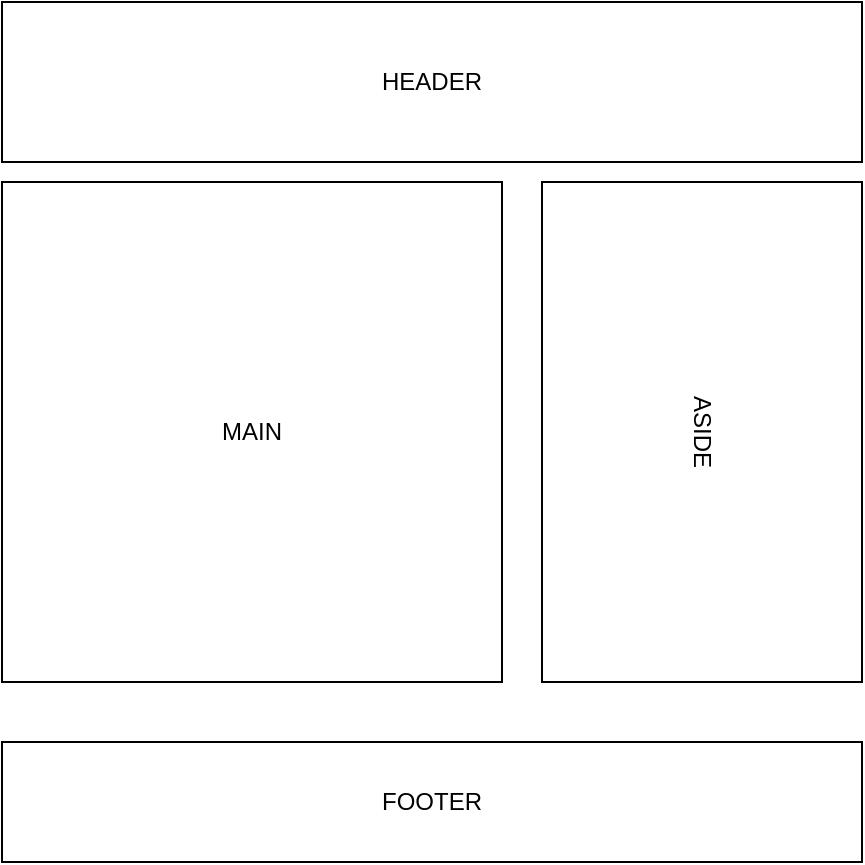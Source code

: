 <mxfile version="15.0.3" type="device"><diagram id="u1WTzOs6kFueJh4mM_eN" name="Page-1"><mxGraphModel dx="1422" dy="762" grid="1" gridSize="10" guides="1" tooltips="1" connect="1" arrows="1" fold="1" page="1" pageScale="1" pageWidth="827" pageHeight="1169" math="0" shadow="0"><root><mxCell id="0"/><mxCell id="1" parent="0"/><mxCell id="ZJR6V-S2AWQNE9y-A_ZW-1" value="HEADER" style="rounded=0;whiteSpace=wrap;html=1;" vertex="1" parent="1"><mxGeometry x="230" y="60" width="430" height="80" as="geometry"/></mxCell><mxCell id="ZJR6V-S2AWQNE9y-A_ZW-2" value="MAIN" style="whiteSpace=wrap;html=1;aspect=fixed;" vertex="1" parent="1"><mxGeometry x="230" y="150" width="250" height="250" as="geometry"/></mxCell><mxCell id="ZJR6V-S2AWQNE9y-A_ZW-4" value="ASIDE" style="rounded=0;whiteSpace=wrap;html=1;rotation=90;" vertex="1" parent="1"><mxGeometry x="455" y="195" width="250" height="160" as="geometry"/></mxCell><mxCell id="ZJR6V-S2AWQNE9y-A_ZW-5" value="FOOTER" style="rounded=0;whiteSpace=wrap;html=1;" vertex="1" parent="1"><mxGeometry x="230" y="430" width="430" height="60" as="geometry"/></mxCell></root></mxGraphModel></diagram></mxfile>